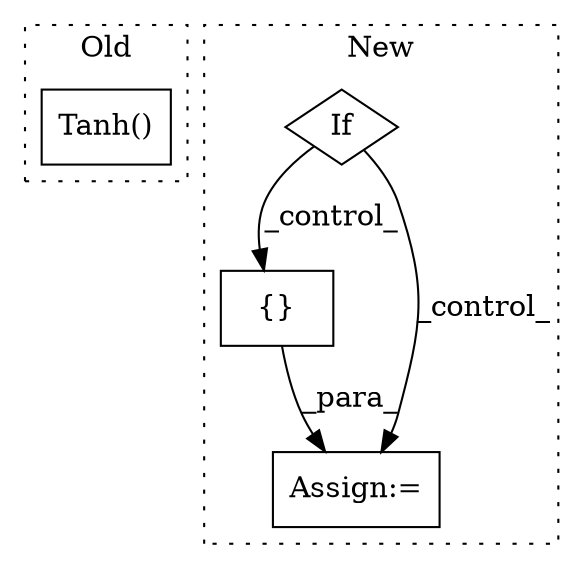 digraph G {
subgraph cluster0 {
1 [label="Tanh()" a="75" s="4262" l="9" shape="box"];
label = "Old";
style="dotted";
}
subgraph cluster1 {
2 [label="{}" a="59" s="4304,4349" l="1,0" shape="box"];
3 [label="Assign:=" a="68" s="4300" l="4" shape="box"];
4 [label="If" a="96" s="4216,4233" l="3,14" shape="diamond"];
label = "New";
style="dotted";
}
2 -> 3 [label="_para_"];
4 -> 2 [label="_control_"];
4 -> 3 [label="_control_"];
}